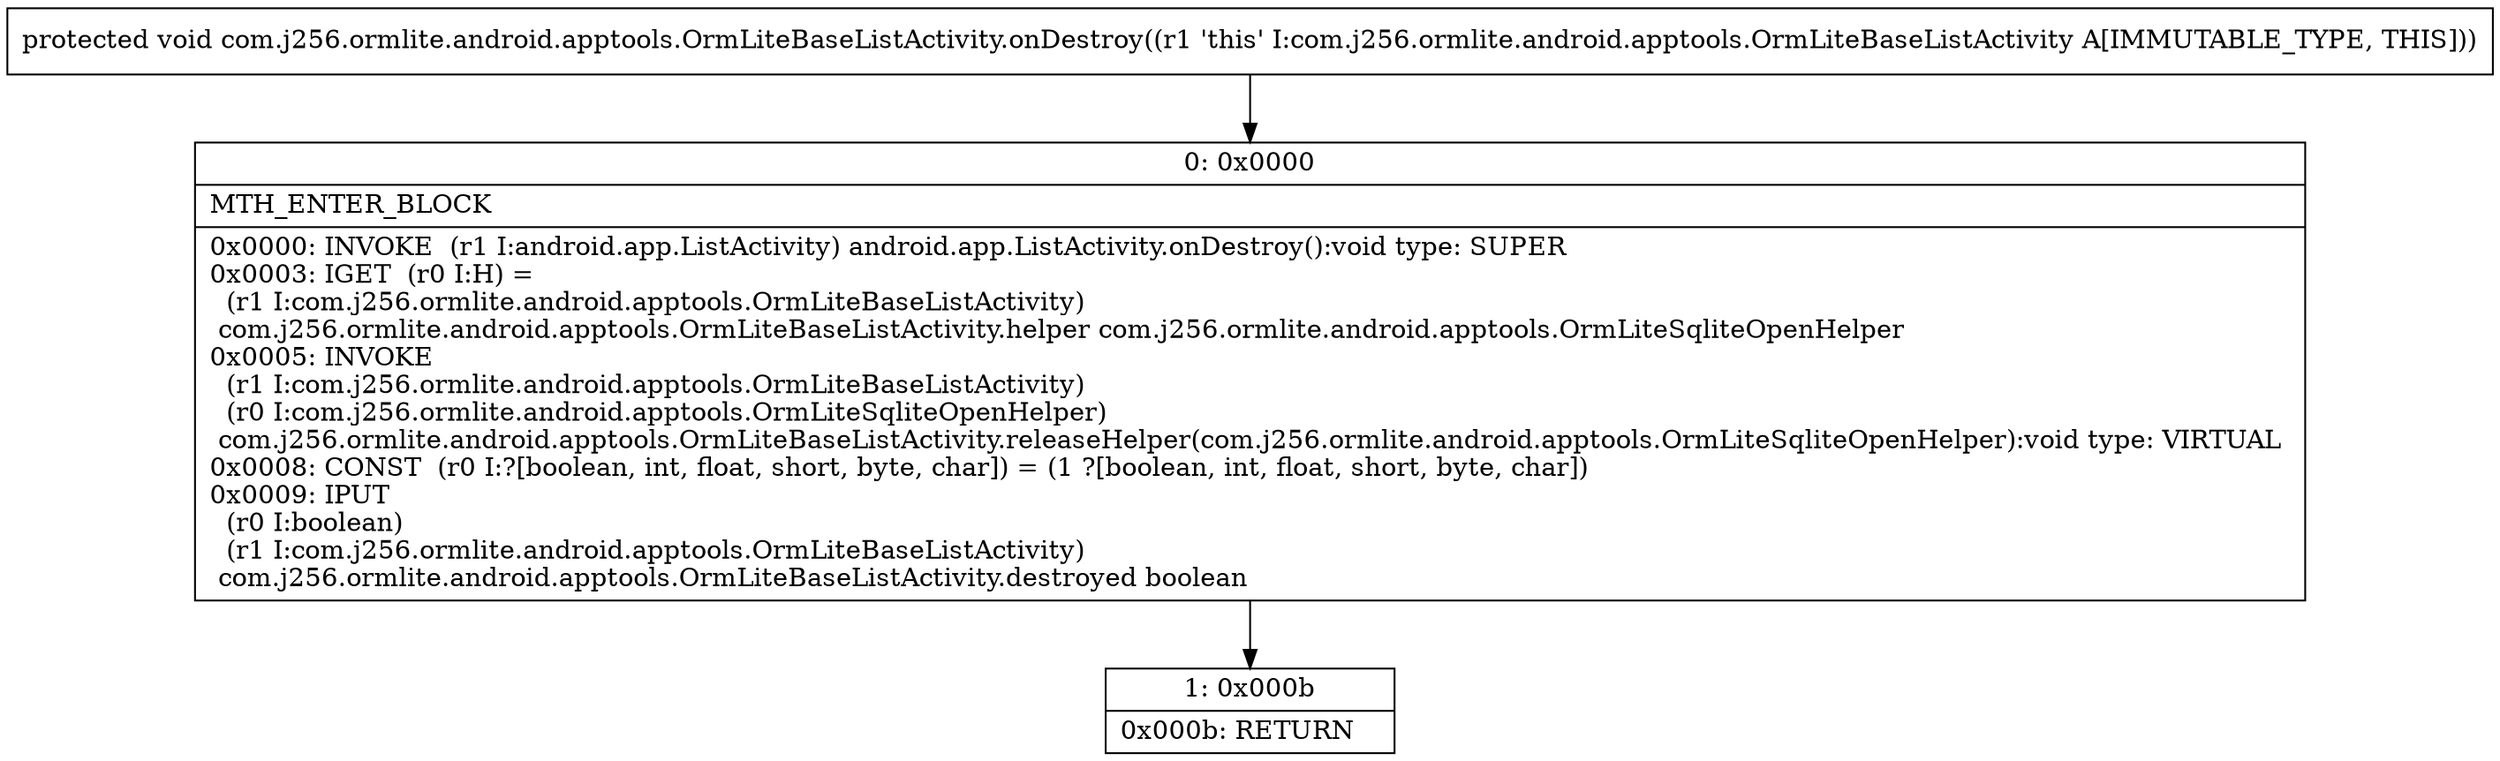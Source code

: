 digraph "CFG forcom.j256.ormlite.android.apptools.OrmLiteBaseListActivity.onDestroy()V" {
Node_0 [shape=record,label="{0\:\ 0x0000|MTH_ENTER_BLOCK\l|0x0000: INVOKE  (r1 I:android.app.ListActivity) android.app.ListActivity.onDestroy():void type: SUPER \l0x0003: IGET  (r0 I:H) = \l  (r1 I:com.j256.ormlite.android.apptools.OrmLiteBaseListActivity)\l com.j256.ormlite.android.apptools.OrmLiteBaseListActivity.helper com.j256.ormlite.android.apptools.OrmLiteSqliteOpenHelper \l0x0005: INVOKE  \l  (r1 I:com.j256.ormlite.android.apptools.OrmLiteBaseListActivity)\l  (r0 I:com.j256.ormlite.android.apptools.OrmLiteSqliteOpenHelper)\l com.j256.ormlite.android.apptools.OrmLiteBaseListActivity.releaseHelper(com.j256.ormlite.android.apptools.OrmLiteSqliteOpenHelper):void type: VIRTUAL \l0x0008: CONST  (r0 I:?[boolean, int, float, short, byte, char]) = (1 ?[boolean, int, float, short, byte, char]) \l0x0009: IPUT  \l  (r0 I:boolean)\l  (r1 I:com.j256.ormlite.android.apptools.OrmLiteBaseListActivity)\l com.j256.ormlite.android.apptools.OrmLiteBaseListActivity.destroyed boolean \l}"];
Node_1 [shape=record,label="{1\:\ 0x000b|0x000b: RETURN   \l}"];
MethodNode[shape=record,label="{protected void com.j256.ormlite.android.apptools.OrmLiteBaseListActivity.onDestroy((r1 'this' I:com.j256.ormlite.android.apptools.OrmLiteBaseListActivity A[IMMUTABLE_TYPE, THIS])) }"];
MethodNode -> Node_0;
Node_0 -> Node_1;
}

